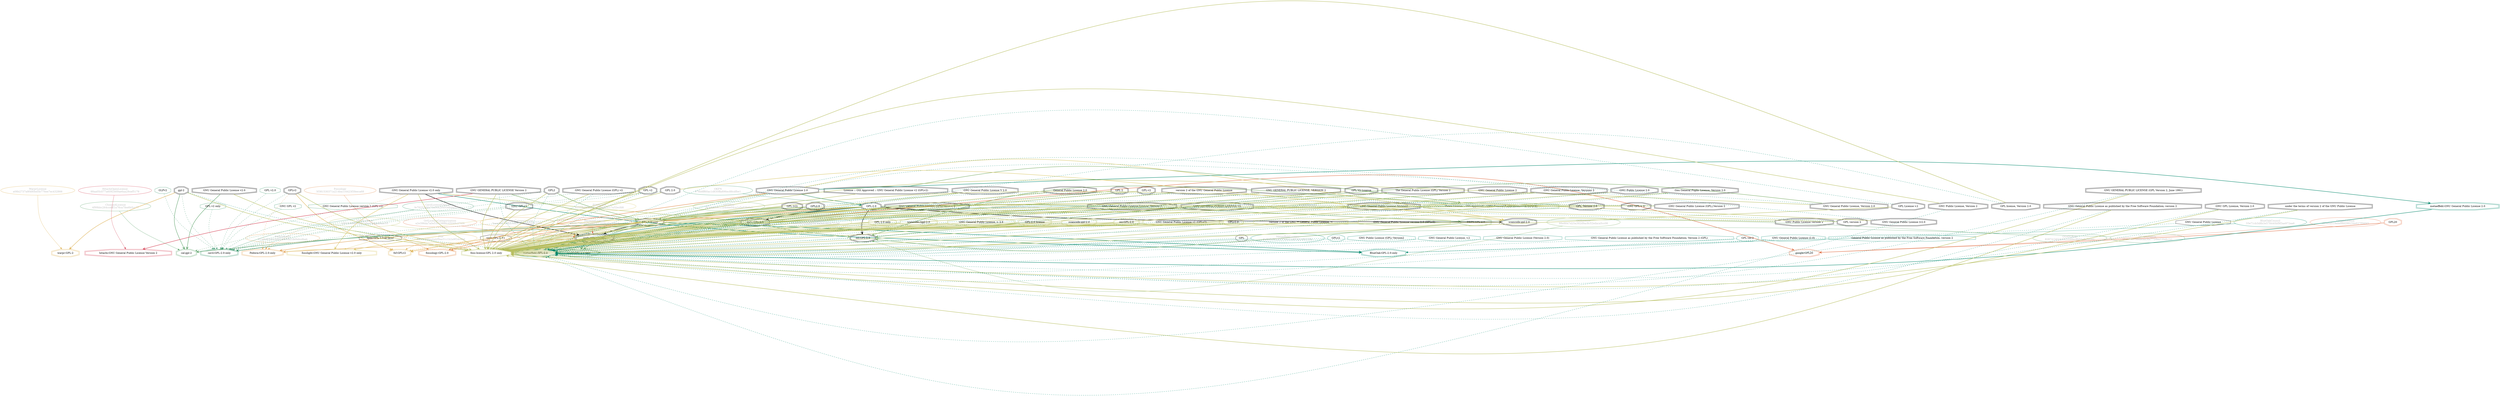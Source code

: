 strict digraph {
    node [shape=box];
    graph [splines=curved];
    1918 [label="spdx:GPL-2.0+"
         ,shape=octagon];
    1926 [label="SPDXLicense\nc291fc46fb59dfd748cc7a4eea9aac55"
         ,fontcolor=gray
         ,color="#b8bf62"
         ,fillcolor="beige;1"
         ,shape=ellipse];
    1927 [label="spdx:GPL-2.0-only"
         ,shape=tripleoctagon];
    1928 [label="GPL-2.0-only"
         ,shape=doubleoctagon];
    1929 [label="GNU General Public License v2.0 only"
         ,shape=doubleoctagon];
    1935 [label="spdx:GPL-2.0-or-later"
         ,shape=octagon];
    1984 [label="SPDXLicense\n8b60c5154a99ce98c02af807965dfc6c"
         ,fontcolor=gray
         ,color="#b8bf62"
         ,fillcolor="beige;1"
         ,shape=ellipse];
    1985 [label="spdx:GPL-2.0"
         ,shape=doubleoctagon];
    1986 [label="GPL-2.0"
         ,shape=doubleoctagon];
    5037 [label="OSILicense\n66e8847d25a392d9ac8c52edaca5cc08"
         ,fontcolor=gray
         ,color="#78ab63"
         ,fillcolor="beige;1"
         ,shape=ellipse];
    5038 [label="osi:GPL-2.0"
         ,shape=doubleoctagon];
    5039 [label="GNU General Public License, Version 2.0"
         ,shape=doubleoctagon];
    5040 [label="DEP5:GPL-2.0"
         ,color="#78ab63"
         ,shape=doubleoctagon];
    5041 [label="Trove:License :: OSI Approved :: GNU General Public License v2 (GPLv2)"
         ,color="#78ab63"
         ,shape=doubleoctagon];
    5042 [label="License :: OSI Approved :: GNU General Public License v2 (GPLv2)"
         ,shape=doubleoctagon];
    5710 [label="GoogleLicense\nd85e0d519efef9fd299154e627f56f45"
         ,fontcolor=gray
         ,color="#e06f45"
         ,fillcolor="beige;1"
         ,shape=ellipse];
    5711 [label="google:GPL20"
         ,color="#e06f45"
         ,shape=doubleoctagon];
    5712 [label=GPL20
         ,color="#e06f45"
         ,shape=doubleoctagon];
    6453 [label="FedoraEntry\n41cc6463d01bd47dde0da1de9abcdbab"
         ,fontcolor=gray
         ,color="#e09d4b"
         ,fillcolor="beige;1"
         ,shape=ellipse];
    6454 [label="Fedora:GPL-2.0-only"
         ,color="#e09d4b"
         ,shape=doubleoctagon];
    6455 [label=GPLv2
         ,shape=doubleoctagon];
    9343 [label="GNU General Public License"
         ,shape=octagon];
    9348 [label="BlueOakCouncil\n33e71cb3d8b3e578440bf9f3ae972aa6"
         ,fontcolor=gray
         ,color="#00876c"
         ,fillcolor="beige;1"
         ,shape=ellipse];
    9349 [label="BlueOak:GPL-2.0-only"
         ,color="#00876c"
         ,shape=doubleoctagon];
    9579 [label="OSADLRule\n828741b62dc041ccddec8b0da8a59262"
         ,fontcolor=gray
         ,color="#58a066"
         ,fillcolor="beige;1"
         ,shape=ellipse];
    9580 [label="osadl:GPL-2.0-only"
         ,color="#58a066"
         ,shape=doubleoctagon];
    9870 [label="OSADLMatrix\n252574b7386bcaa36e772dea120db1b1"
         ,fontcolor=gray
         ,color="#58a066"
         ,fillcolor="beige;1"
         ,shape=ellipse];
    10243 [label="FSF\n39521346eababf9aa31c1b2a9f2dce9d"
          ,fontcolor=gray
          ,color="#deb256"
          ,fillcolor="beige;1"
          ,shape=ellipse];
    10244 [label="fsf:GPLv2"
          ,color="#deb256"
          ,shape=doubleoctagon];
    10245 [label="GNU General Public License (GPL) version 2"
          ,shape=doubleoctagon];
    10935 [label="ChooseALicense\n4f99bbc264cce8f1a76ca7fee6b5cc77"
          ,fontcolor=gray
          ,color="#58a066"
          ,fillcolor="beige;1"
          ,shape=ellipse];
    10936 [label="cal:gpl-2"
          ,color="#58a066"
          ,shape=doubleoctagon];
    10937 [label="gpl-2"
          ,shape=doubleoctagon];
    10938 [label="GNU General Public License v2.0"
          ,shape=doubleoctagon];
    10939 [label="GNU GPLv2"
          ,shape=doubleoctagon];
    16615 [label="ScancodeData\ne1edba49f3eed922e3c62ba2626baa86"
          ,fontcolor=gray
          ,color="#dac767"
          ,fillcolor="beige;1"
          ,shape=ellipse];
    16616 [label="scancode:gpl-2.0"
          ,shape=doubleoctagon];
    16617 [label="GPL 2.0"
          ,shape=doubleoctagon];
    16618 [label="GNU General Public License 2.0"
          ,shape=doubleoctagon];
    26438 [label="Fossology\n3f381530371a214ba1c4423f3feeca68"
          ,fontcolor=gray
          ,color="#e18745"
          ,fillcolor="beige;1"
          ,shape=ellipse];
    26439 [label="fossology:GPL-2.0"
          ,color="#e18745"
          ,shape=doubleoctagon];
    27164 [label=GPL,shape=octagon];
    28305 [label="OKFN\n878b8ff60ac1d830ffa896ec88cdfbe1"
          ,fontcolor=gray
          ,color="#379469"
          ,fillcolor="beige;1"
          ,shape=ellipse];
    28715 [label="OrtLicenseCategorization\na2e396da7a0e53010886c45048c276f4"
          ,fontcolor=gray
          ,color="#e06f45"
          ,fillcolor="beige;1"
          ,shape=ellipse];
    35466 [label="OrtLicenseCategorization\n5aee2457b05216dce16239f40d512359"
          ,fontcolor=gray
          ,color="#e09d4b"
          ,fillcolor="beige;1"
          ,shape=ellipse];
    36891 [label="CavilLicenseChange\nfe79253efdc73a50e29493e6dfa5f0db"
          ,fontcolor=gray
          ,color="#379469"
          ,fillcolor="beige;1"
          ,shape=ellipse];
    36892 [label="cavil:GPL-2.0-only"
          ,color="#379469"
          ,shape=doubleoctagon];
    36893 [label=GLPv2
          ,color="#379469"
          ,shape=octagon];
    36894 [label="GNU GPL v2"
          ,color="#379469"
          ,shape=octagon];
    36895 [label="GNU General Public License (GPL) v2"
          ,shape=doubleoctagon];
    36896 [label="GNU General Public License version 2 (GPL v2)"
          ,color="#379469"
          ,shape=octagon];
    36897 [label="GPL v2"
          ,shape=doubleoctagon];
    36898 [label="GPL v2 only"
          ,color="#379469"
          ,shape=octagon];
    36899 [label="GPL v2.0"
          ,color="#379469"
          ,shape=octagon];
    36900 [label=GPL2
          ,shape=doubleoctagon];
    42721 [label="MetaeffektLicense\n9e3b0b9e22f157e4c11d87d2149c118a"
          ,fontcolor=gray
          ,color="#00876c"
          ,fillcolor="beige;1"
          ,shape=ellipse];
    42722 [label="metaeffekt:GPL-2.0"
          ,color="#00876c"
          ,shape=doubleoctagon];
    42723 [label="metaeffekt:GNU General Public License 2.0"
          ,color="#00876c"
          ,shape=doubleoctagon];
    42724 [label="GNU GENERAL PUBLIC LICENSE Version 2"
          ,shape=doubleoctagon];
    42725 [label="GNU GENERAL PUBLIC LICENSE (GPL Version 2, June 1991)"
          ,shape=doubleoctagon];
    42726 [label="GNU GENERAL PUBLIC LICENSE V2"
          ,shape=doubleoctagon];
    42727 [label="GNU GENERAL PUBLIC LICENSE, VERSION 2"
          ,shape=doubleoctagon];
    42728 [label="GNU General Public License (GPL),Version 2"
          ,shape=doubleoctagon];
    42729 [label="GNU General Public License 2"
          ,shape=doubleoctagon];
    42730 [label="GNU General Public License License, Version 2"
          ,shape=doubleoctagon];
    42731 [label="GNU General Public License V 2.0"
          ,shape=doubleoctagon];
    42732 [label="GNU General Public License Version2"
          ,shape=doubleoctagon];
    42733 [label="version 2 of the GNU General Public License"
          ,shape=doubleoctagon];
    42734 [label="GNU GPL v. 2"
          ,shape=doubleoctagon];
    42735 [label="GNU Public License 2.0"
          ,shape=doubleoctagon];
    42736 [label="GNU Public License, Version 2"
          ,shape=doubleoctagon];
    42737 [label="Gnu General Puplic License, Version 2.0"
          ,shape=doubleoctagon];
    42738 [label="GNU GPL License, Version 2.0"
          ,shape=doubleoctagon];
    42739 [label="GPLv2 "
          ,color="#00876c"
          ,shape=octagon];
    42740 [label="GPL 2 "
          ,shape=doubleoctagon];
    42741 [label="GPL, Version 2.0"
          ,shape=doubleoctagon];
    42742 [label="GPL-v2"
          ,shape=doubleoctagon];
    42743 [label="GPL License v.2"
          ,shape=doubleoctagon];
    42744 [label="GPL V2 License"
          ,shape=doubleoctagon];
    42745 [label="GPL license, Version 2.0"
          ,shape=doubleoctagon];
    42746 [label="General Public License 2.0"
          ,shape=doubleoctagon];
    42747 [label="GNU General Public License as published by the Free Software Foundation; version 2"
          ,shape=doubleoctagon];
    42748 [label="The General Public License (GPL) Version 2"
          ,shape=doubleoctagon];
    42749 [label="under the terms of version 2 of the GNU Public License"
          ,shape=doubleoctagon];
    42750 [label="GNU General Public License, Versions 2"
          ,shape=doubleoctagon];
    42751 [label="GNU Public License version 2"
          ,shape=doubleoctagon];
    42752 [label="GPL version 2"
          ,shape=doubleoctagon];
    42753 [label="GNU General Public License (v2.0"
          ,shape=doubleoctagon];
    42754 [label="GNU Public License (GPL) Version2"
          ,color="#00876c"
          ,shape=octagon];
    42755 [label="GNU General Public License, v.2"
          ,color="#00876c"
          ,shape=octagon];
    42756 [label="GNU General Public License (Version 2.0)"
          ,color="#00876c"
          ,shape=octagon];
    42757 [label="GNU General Public License as published by the Free Software Foundation; Version 2 (GPL)"
          ,color="#00876c"
          ,shape=octagon];
    42758 [label="GPL ver.2"
          ,color="#00876c"
          ,shape=octagon];
    42759 [label="GNU General Public License (2.0)"
          ,color="#00876c"
          ,shape=octagon];
    42760 [label="General Public License as published by the Free Software Foundation, version 2"
          ,color="#00876c"
          ,shape=octagon];
    49974 [label="HermineLicense\n8b28179bc6a5bd443c11026c4b2f30b8"
          ,fontcolor=gray
          ,color="#dc574a"
          ,fillcolor="beige;1"
          ,shape=ellipse];
    50157 [label="WarprLicense\na08b2737a9f480bd5b776ee7ec432866"
          ,fontcolor=gray
          ,color="#deb256"
          ,fillcolor="beige;1"
          ,shape=ellipse];
    50158 [label="warpr:GPL-2"
          ,color="#deb256"
          ,shape=doubleoctagon];
    50540 [label="FossLicense\n7ea0ce40fbaa609979d5d18b2e751fef"
          ,fontcolor=gray
          ,color="#b8bf62"
          ,fillcolor="beige;1"
          ,shape=ellipse];
    50541 [label="foss-license:GPL 2.0 only"
          ,color="#b8bf62"
          ,shape=doubleoctagon];
    50542 [label="GPL 2.0 only"
          ,color="#b8bf62"
          ,shape=doubleoctagon];
    50543 [label="GPL2.0"
          ,shape=doubleoctagon];
    50544 [label="GPL (v2)"
          ,shape=doubleoctagon];
    50545 [label="scancode://gpl-2.0"
          ,color="#b8bf62"
          ,shape=doubleoctagon];
    50546 [label="GNU General Public License, v. 2.0"
          ,color="#b8bf62"
          ,shape=doubleoctagon];
    50547 [label="scancode:gpl-2.0"
          ,color="#b8bf62"
          ,shape=doubleoctagon];
    50548 [label="osi:GPL-2.0"
          ,color="#b8bf62"
          ,shape=doubleoctagon];
    50549 [label="GNU General Public License v2 (GPLv2)"
          ,color="#b8bf62"
          ,shape=doubleoctagon];
    50550 [label="GPLv2.0"
          ,color="#b8bf62"
          ,shape=doubleoctagon];
    50551 [label="GPL-2.0 license"
          ,color="#b8bf62"
          ,shape=doubleoctagon];
    50552 [label="version 2 of the GNU ** General Public License. */"
          ,color="#b8bf62"
          ,shape=doubleoctagon];
    50553 [label="GNU General Public License version 2.0 (GPLv2)"
          ,color="#b8bf62"
          ,shape=doubleoctagon];
    50974 [label="FOSSLight\n62229e53b16d2c189ed1cc17a32ecfd6"
          ,fontcolor=gray
          ,color="#dac767"
          ,fillcolor="beige;1"
          ,shape=ellipse];
    50975 [label="fosslight:GNU General Public License v2.0 only"
          ,color="#dac767"
          ,shape=doubleoctagon];
    51220 [label="HitachiOpenLicense\n88aa05c077a6092469ae6aa29cef5178"
          ,fontcolor=gray
          ,color="#d43d51"
          ,fillcolor="beige;1"
          ,shape=ellipse];
    51221 [label="hitachi:GNU General Public License Version 2"
          ,color="#d43d51"
          ,shape=doubleoctagon];
    55992 [label="Curation\n367efe9c9111b4dde04ca1e5e83fc6a1"
          ,fontcolor=gray
          ,color="#78ab63"
          ,fillcolor="beige;1"
          ,shape=ellipse];
    1918 -> 10244 [style=dashed
                  ,arrowhead=vee
                  ,weight=0.5
                  ,color="#deb256"];
    1926 -> 1927 [weight=0.5
                 ,color="#b8bf62"];
    1927 -> 6454 [style=bold
                 ,arrowhead=vee
                 ,weight=0.7
                 ,color="#e09d4b"];
    1927 -> 9580 [style=bold
                 ,arrowhead=vee
                 ,weight=0.7
                 ,color="#58a066"];
    1927 -> 10244 [style=dashed
                  ,arrowhead=vee
                  ,weight=0.5
                  ,color="#deb256"];
    1927 -> 42722 [style=bold
                  ,arrowhead=vee
                  ,weight=0.7
                  ,color="#00876c"];
    1928 -> 1927 [style=bold
                 ,arrowhead=vee
                 ,weight=0.7];
    1928 -> 6454 [style=bold
                 ,arrowhead=vee
                 ,weight=0.7
                 ,color="#e09d4b"];
    1928 -> 9349 [style=bold
                 ,arrowhead=vee
                 ,weight=0.7
                 ,color="#00876c"];
    1928 -> 9580 [style=bold
                 ,arrowhead=vee
                 ,weight=0.7
                 ,color="#58a066"];
    1928 -> 36892 [style=bold
                  ,arrowhead=vee
                  ,weight=0.7
                  ,color="#379469"];
    1928 -> 36892 [style=bold
                  ,arrowhead=vee
                  ,weight=0.7
                  ,color="#379469"];
    1928 -> 50541 [style=bold
                  ,arrowhead=vee
                  ,weight=0.7
                  ,color="#b8bf62"];
    1929 -> 1927 [style=bold
                 ,arrowhead=vee
                 ,weight=0.7];
    1929 -> 1985 [style=bold
                 ,arrowhead=vee
                 ,weight=0.7
                 ,color="#b8bf62"];
    1929 -> 6454 [style=dashed
                 ,arrowhead=vee
                 ,weight=0.5
                 ,color="#e09d4b"];
    1929 -> 9349 [style=bold
                 ,arrowhead=vee
                 ,weight=0.7
                 ,color="#00876c"];
    1929 -> 50541 [style=bold
                  ,arrowhead=vee
                  ,weight=0.7
                  ,color="#b8bf62"];
    1929 -> 50975 [style=bold
                  ,arrowhead=vee
                  ,weight=0.7
                  ,color="#dac767"];
    1935 -> 10244 [style=dashed
                  ,arrowhead=vee
                  ,weight=0.5
                  ,color="#deb256"];
    1984 -> 1985 [weight=0.5
                 ,color="#b8bf62"];
    1985 -> 5038 [style=bold
                 ,arrowhead=vee
                 ,weight=0.7
                 ,color="#78ab63"];
    1985 -> 5711 [style=bold
                 ,arrowhead=vee
                 ,weight=0.7
                 ,color="#e06f45"];
    1985 -> 10244 [style=dashed
                  ,arrowhead=vee
                  ,weight=0.5
                  ,color="#deb256"];
    1985 -> 10936 [style=bold
                  ,arrowhead=vee
                  ,weight=0.7
                  ,color="#58a066"];
    1986 -> 1928 [style=bold
                 ,arrowhead=vee
                 ,weight=0.7
                 ,color="#78ab63"];
    1986 -> 1985 [style=bold
                 ,arrowhead=vee
                 ,weight=0.7];
    1986 -> 5038 [style=bold
                 ,arrowhead=vee
                 ,weight=0.7];
    1986 -> 5040 [style=bold
                 ,arrowhead=vee
                 ,weight=0.7
                 ,color="#78ab63"];
    1986 -> 16616 [style=bold
                  ,arrowhead=vee
                  ,weight=0.7];
    1986 -> 26439 [style=bold
                  ,arrowhead=vee
                  ,weight=0.7
                  ,color="#e18745"];
    1986 -> 36892 [style=dashed
                  ,arrowhead=vee
                  ,weight=0.5
                  ,color="#379469"];
    1986 -> 42722 [style=bold
                  ,arrowhead=vee
                  ,weight=0.7
                  ,color="#00876c"];
    1986 -> 50541 [style=bold
                  ,arrowhead=vee
                  ,weight=0.7
                  ,color="#b8bf62"];
    1986 -> 50975 [style=bold
                  ,arrowhead=vee
                  ,weight=0.7
                  ,color="#dac767"];
    5037 -> 5038 [weight=0.5
                 ,color="#78ab63"];
    5038 -> 42722 [style=dashed
                  ,arrowhead=vee
                  ,weight=0.5
                  ,color="#00876c"];
    5039 -> 5038 [style=bold
                 ,arrowhead=vee
                 ,weight=0.7
                 ,color="#78ab63"];
    5039 -> 42722 [style=dashed
                  ,arrowhead=vee
                  ,weight=0.5
                  ,color="#00876c"];
    5039 -> 50541 [style=bold
                  ,arrowhead=vee
                  ,weight=0.7
                  ,color="#b8bf62"];
    5040 -> 5038 [style=bold
                 ,arrowhead=vee
                 ,weight=0.7
                 ,color="#78ab63"];
    5041 -> 5038 [style=bold
                 ,arrowhead=vee
                 ,weight=0.7
                 ,color="#78ab63"];
    5042 -> 5041 [style=bold
                 ,arrowhead=vee
                 ,weight=0.7
                 ,color="#78ab63"];
    5042 -> 50541 [style=bold
                  ,arrowhead=vee
                  ,weight=0.7
                  ,color="#b8bf62"];
    5710 -> 5711 [weight=0.5
                 ,color="#e06f45"];
    5712 -> 5711 [style=bold
                 ,arrowhead=vee
                 ,weight=0.7
                 ,color="#e06f45"];
    6453 -> 6454 [weight=0.5
                 ,color="#e09d4b"];
    6455 -> 6454 [style=dashed
                 ,arrowhead=vee
                 ,weight=0.5
                 ,color="#e09d4b"];
    6455 -> 10244 [style=bold
                  ,arrowhead=vee
                  ,weight=0.7
                  ,color="#deb256"];
    6455 -> 36892 [style=dashed
                  ,arrowhead=vee
                  ,weight=0.5
                  ,color="#379469"];
    6455 -> 50541 [style=bold
                  ,arrowhead=vee
                  ,weight=0.7
                  ,color="#b8bf62"];
    9343 -> 9349 [style=dashed
                 ,arrowhead=vee
                 ,weight=0.5
                 ,color="#00876c"];
    9348 -> 9349 [weight=0.5
                 ,color="#00876c"];
    9579 -> 9580 [weight=0.5
                 ,color="#58a066"];
    9870 -> 9580 [weight=0.5
                 ,color="#58a066"];
    10243 -> 10244 [weight=0.5
                   ,color="#deb256"];
    10245 -> 10244 [style=bold
                   ,arrowhead=vee
                   ,weight=0.7
                   ,color="#deb256"];
    10245 -> 42722 [style=dashed
                   ,arrowhead=vee
                   ,weight=0.5
                   ,color="#00876c"];
    10245 -> 50541 [style=bold
                   ,arrowhead=vee
                   ,weight=0.7
                   ,color="#b8bf62"];
    10935 -> 10936 [weight=0.5
                   ,color="#58a066"];
    10937 -> 10936 [style=bold
                   ,arrowhead=vee
                   ,weight=0.7
                   ,color="#58a066"];
    10937 -> 36892 [style=dashed
                   ,arrowhead=vee
                   ,weight=0.5
                   ,color="#379469"];
    10937 -> 42722 [style=dashed
                   ,arrowhead=vee
                   ,weight=0.5
                   ,color="#00876c"];
    10937 -> 50158 [style=bold
                   ,arrowhead=vee
                   ,weight=0.7
                   ,color="#deb256"];
    10937 -> 50541 [style=bold
                   ,arrowhead=vee
                   ,weight=0.7
                   ,color="#b8bf62"];
    10938 -> 10936 [style=bold
                   ,arrowhead=vee
                   ,weight=0.7
                   ,color="#58a066"];
    10938 -> 50541 [style=bold
                   ,arrowhead=vee
                   ,weight=0.7
                   ,color="#b8bf62"];
    10939 -> 10936 [style=dashed
                   ,arrowhead=vee
                   ,weight=0.5
                   ,color="#58a066"];
    10939 -> 50541 [style=bold
                   ,arrowhead=vee
                   ,weight=0.7
                   ,color="#b8bf62"];
    16615 -> 16616 [weight=0.5
                   ,color="#dac767"];
    16616 -> 42722 [style=dashed
                   ,arrowhead=vee
                   ,weight=0.5
                   ,color="#00876c"];
    16616 -> 50541 [style=bold
                   ,arrowhead=vee
                   ,weight=0.7
                   ,color="#b8bf62"];
    16617 -> 16616 [style=bold
                   ,arrowhead=vee
                   ,weight=0.7
                   ,color="#dac767"];
    16617 -> 36892 [style=dashed
                   ,arrowhead=vee
                   ,weight=0.5
                   ,color="#379469"];
    16617 -> 50541 [style=bold
                   ,arrowhead=vee
                   ,weight=0.7
                   ,color="#b8bf62"];
    16618 -> 1986 [style=bold
                  ,arrowhead=vee
                  ,weight=0.7
                  ,color="#379469"];
    16618 -> 16616 [style=bold
                   ,arrowhead=vee
                   ,weight=0.7
                   ,color="#dac767"];
    16618 -> 26439 [style=bold
                   ,arrowhead=vee
                   ,weight=0.7
                   ,color="#e18745"];
    16618 -> 42722 [style=dashed
                   ,arrowhead=vee
                   ,weight=0.5
                   ,color="#00876c"];
    16618 -> 42723 [style=bold
                   ,arrowhead=vee
                   ,weight=0.7
                   ,color="#00876c"];
    16618 -> 50541 [style=bold
                   ,arrowhead=vee
                   ,weight=0.7
                   ,color="#b8bf62"];
    26438 -> 26439 [weight=0.5
                   ,color="#e18745"];
    27164 -> 42722 [style=dashed
                   ,arrowhead=vee
                   ,weight=0.5
                   ,color="#00876c"];
    28305 -> 1986 [weight=0.5
                  ,color="#379469"];
    28715 -> 1927 [weight=0.5
                  ,color="#e06f45"];
    35466 -> 1927 [weight=0.5
                  ,color="#e09d4b"];
    36891 -> 36892 [weight=0.5
                   ,color="#379469"];
    36893 -> 36892 [style=dashed
                   ,arrowhead=vee
                   ,weight=0.5
                   ,color="#379469"];
    36894 -> 36892 [style=dashed
                   ,arrowhead=vee
                   ,weight=0.5
                   ,color="#379469"];
    36895 -> 36892 [style=dashed
                   ,arrowhead=vee
                   ,weight=0.5
                   ,color="#379469"];
    36895 -> 42722 [style=dashed
                   ,arrowhead=vee
                   ,weight=0.5
                   ,color="#00876c"];
    36895 -> 50541 [style=bold
                   ,arrowhead=vee
                   ,weight=0.7
                   ,color="#b8bf62"];
    36896 -> 36892 [style=dashed
                   ,arrowhead=vee
                   ,weight=0.5
                   ,color="#379469"];
    36897 -> 36892 [style=dashed
                   ,arrowhead=vee
                   ,weight=0.5
                   ,color="#379469"];
    36897 -> 42722 [style=dashed
                   ,arrowhead=vee
                   ,weight=0.5
                   ,color="#00876c"];
    36897 -> 50541 [style=bold
                   ,arrowhead=vee
                   ,weight=0.7
                   ,color="#b8bf62"];
    36898 -> 36892 [style=dashed
                   ,arrowhead=vee
                   ,weight=0.5
                   ,color="#379469"];
    36899 -> 36892 [style=dashed
                   ,arrowhead=vee
                   ,weight=0.5
                   ,color="#379469"];
    36900 -> 1928 [style=bold
                  ,arrowhead=vee
                  ,weight=0.7
                  ,color="#78ab63"];
    36900 -> 36892 [style=dashed
                   ,arrowhead=vee
                   ,weight=0.5
                   ,color="#379469"];
    36900 -> 42722 [style=dashed
                   ,arrowhead=vee
                   ,weight=0.5
                   ,color="#00876c"];
    36900 -> 50541 [style=bold
                   ,arrowhead=vee
                   ,weight=0.7
                   ,color="#b8bf62"];
    42721 -> 42722 [weight=0.5
                   ,color="#00876c"];
    42723 -> 42722 [style=bold
                   ,arrowhead=vee
                   ,weight=0.7
                   ,color="#00876c"];
    42724 -> 1928 [style=bold
                  ,arrowhead=vee
                  ,weight=0.7
                  ,color="#78ab63"];
    42724 -> 42722 [style=dashed
                   ,arrowhead=vee
                   ,weight=0.5
                   ,color="#00876c"];
    42724 -> 50541 [style=bold
                   ,arrowhead=vee
                   ,weight=0.7
                   ,color="#b8bf62"];
    42724 -> 51221 [style=bold
                   ,arrowhead=vee
                   ,weight=0.7
                   ,color="#d43d51"];
    42725 -> 42722 [style=dashed
                   ,arrowhead=vee
                   ,weight=0.5
                   ,color="#00876c"];
    42725 -> 50541 [style=bold
                   ,arrowhead=vee
                   ,weight=0.7
                   ,color="#b8bf62"];
    42726 -> 42722 [style=dashed
                   ,arrowhead=vee
                   ,weight=0.5
                   ,color="#00876c"];
    42726 -> 50541 [style=bold
                   ,arrowhead=vee
                   ,weight=0.7
                   ,color="#b8bf62"];
    42727 -> 42722 [style=dashed
                   ,arrowhead=vee
                   ,weight=0.5
                   ,color="#00876c"];
    42727 -> 50541 [style=bold
                   ,arrowhead=vee
                   ,weight=0.7
                   ,color="#b8bf62"];
    42728 -> 42722 [style=dashed
                   ,arrowhead=vee
                   ,weight=0.5
                   ,color="#00876c"];
    42728 -> 50541 [style=bold
                   ,arrowhead=vee
                   ,weight=0.7
                   ,color="#b8bf62"];
    42729 -> 42722 [style=dashed
                   ,arrowhead=vee
                   ,weight=0.5
                   ,color="#00876c"];
    42729 -> 50541 [style=bold
                   ,arrowhead=vee
                   ,weight=0.7
                   ,color="#b8bf62"];
    42730 -> 42722 [style=dashed
                   ,arrowhead=vee
                   ,weight=0.5
                   ,color="#00876c"];
    42730 -> 50541 [style=bold
                   ,arrowhead=vee
                   ,weight=0.7
                   ,color="#b8bf62"];
    42731 -> 42722 [style=dashed
                   ,arrowhead=vee
                   ,weight=0.5
                   ,color="#00876c"];
    42731 -> 50541 [style=bold
                   ,arrowhead=vee
                   ,weight=0.7
                   ,color="#b8bf62"];
    42732 -> 42722 [style=dashed
                   ,arrowhead=vee
                   ,weight=0.5
                   ,color="#00876c"];
    42732 -> 50541 [style=bold
                   ,arrowhead=vee
                   ,weight=0.7
                   ,color="#b8bf62"];
    42733 -> 42722 [style=dashed
                   ,arrowhead=vee
                   ,weight=0.5
                   ,color="#00876c"];
    42733 -> 50541 [style=bold
                   ,arrowhead=vee
                   ,weight=0.7
                   ,color="#b8bf62"];
    42734 -> 42722 [style=dashed
                   ,arrowhead=vee
                   ,weight=0.5
                   ,color="#00876c"];
    42734 -> 50541 [style=bold
                   ,arrowhead=vee
                   ,weight=0.7
                   ,color="#b8bf62"];
    42735 -> 42722 [style=dashed
                   ,arrowhead=vee
                   ,weight=0.5
                   ,color="#00876c"];
    42735 -> 50541 [style=bold
                   ,arrowhead=vee
                   ,weight=0.7
                   ,color="#b8bf62"];
    42736 -> 42722 [style=dashed
                   ,arrowhead=vee
                   ,weight=0.5
                   ,color="#00876c"];
    42736 -> 50541 [style=bold
                   ,arrowhead=vee
                   ,weight=0.7
                   ,color="#b8bf62"];
    42737 -> 42722 [style=dashed
                   ,arrowhead=vee
                   ,weight=0.5
                   ,color="#00876c"];
    42737 -> 50541 [style=bold
                   ,arrowhead=vee
                   ,weight=0.7
                   ,color="#b8bf62"];
    42738 -> 42722 [style=dashed
                   ,arrowhead=vee
                   ,weight=0.5
                   ,color="#00876c"];
    42738 -> 50541 [style=bold
                   ,arrowhead=vee
                   ,weight=0.7
                   ,color="#b8bf62"];
    42739 -> 42722 [style=dashed
                   ,arrowhead=vee
                   ,weight=0.5
                   ,color="#00876c"];
    42740 -> 42722 [style=dashed
                   ,arrowhead=vee
                   ,weight=0.5
                   ,color="#00876c"];
    42740 -> 50541 [style=bold
                   ,arrowhead=vee
                   ,weight=0.7
                   ,color="#b8bf62"];
    42741 -> 42722 [style=dashed
                   ,arrowhead=vee
                   ,weight=0.5
                   ,color="#00876c"];
    42741 -> 50541 [style=bold
                   ,arrowhead=vee
                   ,weight=0.7
                   ,color="#b8bf62"];
    42742 -> 42722 [style=dashed
                   ,arrowhead=vee
                   ,weight=0.5
                   ,color="#00876c"];
    42742 -> 50541 [style=bold
                   ,arrowhead=vee
                   ,weight=0.7
                   ,color="#b8bf62"];
    42743 -> 42722 [style=dashed
                   ,arrowhead=vee
                   ,weight=0.5
                   ,color="#00876c"];
    42743 -> 50541 [style=bold
                   ,arrowhead=vee
                   ,weight=0.7
                   ,color="#b8bf62"];
    42744 -> 42722 [style=dashed
                   ,arrowhead=vee
                   ,weight=0.5
                   ,color="#00876c"];
    42744 -> 50541 [style=bold
                   ,arrowhead=vee
                   ,weight=0.7
                   ,color="#b8bf62"];
    42745 -> 42722 [style=dashed
                   ,arrowhead=vee
                   ,weight=0.5
                   ,color="#00876c"];
    42745 -> 50541 [style=bold
                   ,arrowhead=vee
                   ,weight=0.7
                   ,color="#b8bf62"];
    42746 -> 42722 [style=dashed
                   ,arrowhead=vee
                   ,weight=0.5
                   ,color="#00876c"];
    42746 -> 50541 [style=bold
                   ,arrowhead=vee
                   ,weight=0.7
                   ,color="#b8bf62"];
    42747 -> 42722 [style=dashed
                   ,arrowhead=vee
                   ,weight=0.5
                   ,color="#00876c"];
    42747 -> 50541 [style=bold
                   ,arrowhead=vee
                   ,weight=0.7
                   ,color="#b8bf62"];
    42748 -> 42722 [style=dashed
                   ,arrowhead=vee
                   ,weight=0.5
                   ,color="#00876c"];
    42748 -> 50541 [style=bold
                   ,arrowhead=vee
                   ,weight=0.7
                   ,color="#b8bf62"];
    42749 -> 42722 [style=dashed
                   ,arrowhead=vee
                   ,weight=0.5
                   ,color="#00876c"];
    42749 -> 50541 [style=bold
                   ,arrowhead=vee
                   ,weight=0.7
                   ,color="#b8bf62"];
    42750 -> 42722 [style=dashed
                   ,arrowhead=vee
                   ,weight=0.5
                   ,color="#00876c"];
    42750 -> 50541 [style=bold
                   ,arrowhead=vee
                   ,weight=0.7
                   ,color="#b8bf62"];
    42751 -> 42722 [style=dashed
                   ,arrowhead=vee
                   ,weight=0.5
                   ,color="#00876c"];
    42751 -> 50541 [style=bold
                   ,arrowhead=vee
                   ,weight=0.7
                   ,color="#b8bf62"];
    42752 -> 42722 [style=dashed
                   ,arrowhead=vee
                   ,weight=0.5
                   ,color="#00876c"];
    42752 -> 50541 [style=bold
                   ,arrowhead=vee
                   ,weight=0.7
                   ,color="#b8bf62"];
    42753 -> 42722 [style=dashed
                   ,arrowhead=vee
                   ,weight=0.5
                   ,color="#00876c"];
    42753 -> 50541 [style=bold
                   ,arrowhead=vee
                   ,weight=0.7
                   ,color="#b8bf62"];
    42754 -> 42722 [style=dashed
                   ,arrowhead=vee
                   ,weight=0.5
                   ,color="#00876c"];
    42755 -> 42722 [style=dashed
                   ,arrowhead=vee
                   ,weight=0.5
                   ,color="#00876c"];
    42756 -> 42722 [style=dashed
                   ,arrowhead=vee
                   ,weight=0.5
                   ,color="#00876c"];
    42757 -> 42722 [style=dashed
                   ,arrowhead=vee
                   ,weight=0.5
                   ,color="#00876c"];
    42758 -> 42722 [style=dashed
                   ,arrowhead=vee
                   ,weight=0.5
                   ,color="#00876c"];
    42759 -> 42722 [style=dashed
                   ,arrowhead=vee
                   ,weight=0.5
                   ,color="#00876c"];
    42760 -> 42722 [style=dashed
                   ,arrowhead=vee
                   ,weight=0.5
                   ,color="#00876c"];
    49974 -> 1927 [weight=0.5
                  ,color="#dc574a"];
    50157 -> 50158 [weight=0.5
                   ,color="#deb256"];
    50540 -> 50541 [weight=0.5
                   ,color="#b8bf62"];
    50542 -> 50541 [style=bold
                   ,arrowhead=vee
                   ,weight=0.7
                   ,color="#b8bf62"];
    50543 -> 1928 [style=bold
                  ,arrowhead=vee
                  ,weight=0.7
                  ,color="#78ab63"];
    50543 -> 50541 [style=bold
                   ,arrowhead=vee
                   ,weight=0.7
                   ,color="#b8bf62"];
    50544 -> 1928 [style=bold
                  ,arrowhead=vee
                  ,weight=0.7
                  ,color="#78ab63"];
    50544 -> 50541 [style=bold
                   ,arrowhead=vee
                   ,weight=0.7
                   ,color="#b8bf62"];
    50545 -> 50541 [style=bold
                   ,arrowhead=vee
                   ,weight=0.7
                   ,color="#b8bf62"];
    50546 -> 50541 [style=bold
                   ,arrowhead=vee
                   ,weight=0.7
                   ,color="#b8bf62"];
    50547 -> 50541 [style=bold
                   ,arrowhead=vee
                   ,weight=0.7
                   ,color="#b8bf62"];
    50548 -> 50541 [style=bold
                   ,arrowhead=vee
                   ,weight=0.7
                   ,color="#b8bf62"];
    50549 -> 50541 [style=bold
                   ,arrowhead=vee
                   ,weight=0.7
                   ,color="#b8bf62"];
    50550 -> 50541 [style=bold
                   ,arrowhead=vee
                   ,weight=0.7
                   ,color="#b8bf62"];
    50551 -> 50541 [style=bold
                   ,arrowhead=vee
                   ,weight=0.7
                   ,color="#b8bf62"];
    50552 -> 50541 [style=bold
                   ,arrowhead=vee
                   ,weight=0.7
                   ,color="#b8bf62"];
    50553 -> 50541 [style=bold
                   ,arrowhead=vee
                   ,weight=0.7
                   ,color="#b8bf62"];
    50974 -> 50975 [weight=0.5
                   ,color="#dac767"];
    51220 -> 51221 [weight=0.5
                   ,color="#d43d51"];
    55992 -> 1928 [weight=0.5
                  ,color="#78ab63"];
}

